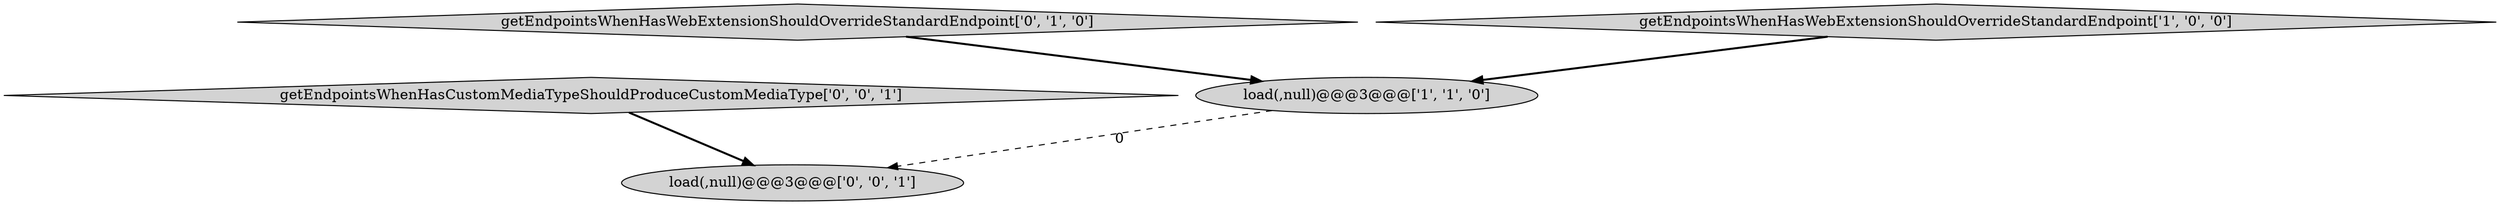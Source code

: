 digraph {
4 [style = filled, label = "getEndpointsWhenHasCustomMediaTypeShouldProduceCustomMediaType['0', '0', '1']", fillcolor = lightgray, shape = diamond image = "AAA0AAABBB3BBB"];
3 [style = filled, label = "load(,null)@@@3@@@['0', '0', '1']", fillcolor = lightgray, shape = ellipse image = "AAA0AAABBB3BBB"];
1 [style = filled, label = "load(,null)@@@3@@@['1', '1', '0']", fillcolor = lightgray, shape = ellipse image = "AAA0AAABBB1BBB"];
2 [style = filled, label = "getEndpointsWhenHasWebExtensionShouldOverrideStandardEndpoint['0', '1', '0']", fillcolor = lightgray, shape = diamond image = "AAA0AAABBB2BBB"];
0 [style = filled, label = "getEndpointsWhenHasWebExtensionShouldOverrideStandardEndpoint['1', '0', '0']", fillcolor = lightgray, shape = diamond image = "AAA0AAABBB1BBB"];
1->3 [style = dashed, label="0"];
4->3 [style = bold, label=""];
0->1 [style = bold, label=""];
2->1 [style = bold, label=""];
}
